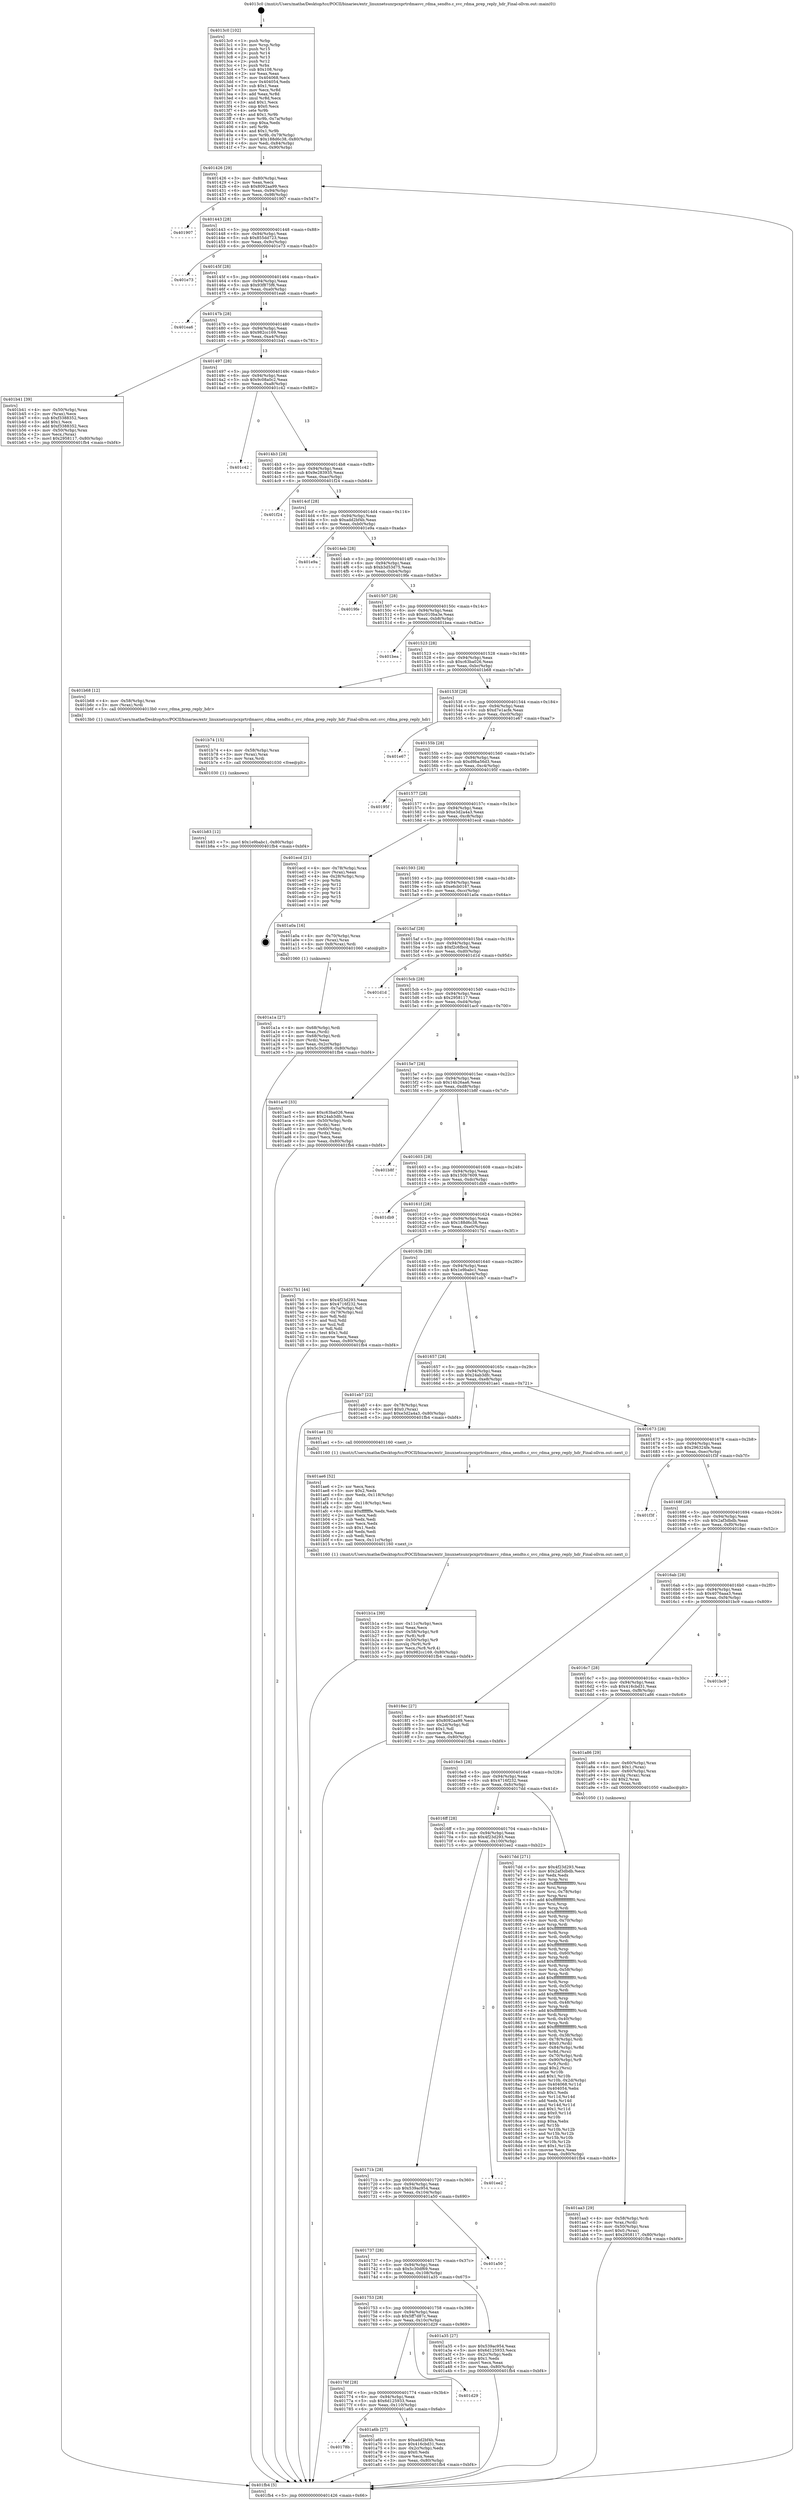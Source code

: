 digraph "0x4013c0" {
  label = "0x4013c0 (/mnt/c/Users/mathe/Desktop/tcc/POCII/binaries/extr_linuxnetsunrpcxprtrdmasvc_rdma_sendto.c_svc_rdma_prep_reply_hdr_Final-ollvm.out::main(0))"
  labelloc = "t"
  node[shape=record]

  Entry [label="",width=0.3,height=0.3,shape=circle,fillcolor=black,style=filled]
  "0x401426" [label="{
     0x401426 [29]\l
     | [instrs]\l
     &nbsp;&nbsp;0x401426 \<+3\>: mov -0x80(%rbp),%eax\l
     &nbsp;&nbsp;0x401429 \<+2\>: mov %eax,%ecx\l
     &nbsp;&nbsp;0x40142b \<+6\>: sub $0x8092aa99,%ecx\l
     &nbsp;&nbsp;0x401431 \<+6\>: mov %eax,-0x94(%rbp)\l
     &nbsp;&nbsp;0x401437 \<+6\>: mov %ecx,-0x98(%rbp)\l
     &nbsp;&nbsp;0x40143d \<+6\>: je 0000000000401907 \<main+0x547\>\l
  }"]
  "0x401907" [label="{
     0x401907\l
  }", style=dashed]
  "0x401443" [label="{
     0x401443 [28]\l
     | [instrs]\l
     &nbsp;&nbsp;0x401443 \<+5\>: jmp 0000000000401448 \<main+0x88\>\l
     &nbsp;&nbsp;0x401448 \<+6\>: mov -0x94(%rbp),%eax\l
     &nbsp;&nbsp;0x40144e \<+5\>: sub $0x855dd723,%eax\l
     &nbsp;&nbsp;0x401453 \<+6\>: mov %eax,-0x9c(%rbp)\l
     &nbsp;&nbsp;0x401459 \<+6\>: je 0000000000401e73 \<main+0xab3\>\l
  }"]
  Exit [label="",width=0.3,height=0.3,shape=circle,fillcolor=black,style=filled,peripheries=2]
  "0x401e73" [label="{
     0x401e73\l
  }", style=dashed]
  "0x40145f" [label="{
     0x40145f [28]\l
     | [instrs]\l
     &nbsp;&nbsp;0x40145f \<+5\>: jmp 0000000000401464 \<main+0xa4\>\l
     &nbsp;&nbsp;0x401464 \<+6\>: mov -0x94(%rbp),%eax\l
     &nbsp;&nbsp;0x40146a \<+5\>: sub $0x93f875f6,%eax\l
     &nbsp;&nbsp;0x40146f \<+6\>: mov %eax,-0xa0(%rbp)\l
     &nbsp;&nbsp;0x401475 \<+6\>: je 0000000000401ea6 \<main+0xae6\>\l
  }"]
  "0x401b83" [label="{
     0x401b83 [12]\l
     | [instrs]\l
     &nbsp;&nbsp;0x401b83 \<+7\>: movl $0x1e9babc1,-0x80(%rbp)\l
     &nbsp;&nbsp;0x401b8a \<+5\>: jmp 0000000000401fb4 \<main+0xbf4\>\l
  }"]
  "0x401ea6" [label="{
     0x401ea6\l
  }", style=dashed]
  "0x40147b" [label="{
     0x40147b [28]\l
     | [instrs]\l
     &nbsp;&nbsp;0x40147b \<+5\>: jmp 0000000000401480 \<main+0xc0\>\l
     &nbsp;&nbsp;0x401480 \<+6\>: mov -0x94(%rbp),%eax\l
     &nbsp;&nbsp;0x401486 \<+5\>: sub $0x982cc169,%eax\l
     &nbsp;&nbsp;0x40148b \<+6\>: mov %eax,-0xa4(%rbp)\l
     &nbsp;&nbsp;0x401491 \<+6\>: je 0000000000401b41 \<main+0x781\>\l
  }"]
  "0x401b74" [label="{
     0x401b74 [15]\l
     | [instrs]\l
     &nbsp;&nbsp;0x401b74 \<+4\>: mov -0x58(%rbp),%rax\l
     &nbsp;&nbsp;0x401b78 \<+3\>: mov (%rax),%rax\l
     &nbsp;&nbsp;0x401b7b \<+3\>: mov %rax,%rdi\l
     &nbsp;&nbsp;0x401b7e \<+5\>: call 0000000000401030 \<free@plt\>\l
     | [calls]\l
     &nbsp;&nbsp;0x401030 \{1\} (unknown)\l
  }"]
  "0x401b41" [label="{
     0x401b41 [39]\l
     | [instrs]\l
     &nbsp;&nbsp;0x401b41 \<+4\>: mov -0x50(%rbp),%rax\l
     &nbsp;&nbsp;0x401b45 \<+2\>: mov (%rax),%ecx\l
     &nbsp;&nbsp;0x401b47 \<+6\>: sub $0xf3388352,%ecx\l
     &nbsp;&nbsp;0x401b4d \<+3\>: add $0x1,%ecx\l
     &nbsp;&nbsp;0x401b50 \<+6\>: add $0xf3388352,%ecx\l
     &nbsp;&nbsp;0x401b56 \<+4\>: mov -0x50(%rbp),%rax\l
     &nbsp;&nbsp;0x401b5a \<+2\>: mov %ecx,(%rax)\l
     &nbsp;&nbsp;0x401b5c \<+7\>: movl $0x2958117,-0x80(%rbp)\l
     &nbsp;&nbsp;0x401b63 \<+5\>: jmp 0000000000401fb4 \<main+0xbf4\>\l
  }"]
  "0x401497" [label="{
     0x401497 [28]\l
     | [instrs]\l
     &nbsp;&nbsp;0x401497 \<+5\>: jmp 000000000040149c \<main+0xdc\>\l
     &nbsp;&nbsp;0x40149c \<+6\>: mov -0x94(%rbp),%eax\l
     &nbsp;&nbsp;0x4014a2 \<+5\>: sub $0x9c08a0c2,%eax\l
     &nbsp;&nbsp;0x4014a7 \<+6\>: mov %eax,-0xa8(%rbp)\l
     &nbsp;&nbsp;0x4014ad \<+6\>: je 0000000000401c42 \<main+0x882\>\l
  }"]
  "0x401b1a" [label="{
     0x401b1a [39]\l
     | [instrs]\l
     &nbsp;&nbsp;0x401b1a \<+6\>: mov -0x11c(%rbp),%ecx\l
     &nbsp;&nbsp;0x401b20 \<+3\>: imul %eax,%ecx\l
     &nbsp;&nbsp;0x401b23 \<+4\>: mov -0x58(%rbp),%r8\l
     &nbsp;&nbsp;0x401b27 \<+3\>: mov (%r8),%r8\l
     &nbsp;&nbsp;0x401b2a \<+4\>: mov -0x50(%rbp),%r9\l
     &nbsp;&nbsp;0x401b2e \<+3\>: movslq (%r9),%r9\l
     &nbsp;&nbsp;0x401b31 \<+4\>: mov %ecx,(%r8,%r9,4)\l
     &nbsp;&nbsp;0x401b35 \<+7\>: movl $0x982cc169,-0x80(%rbp)\l
     &nbsp;&nbsp;0x401b3c \<+5\>: jmp 0000000000401fb4 \<main+0xbf4\>\l
  }"]
  "0x401c42" [label="{
     0x401c42\l
  }", style=dashed]
  "0x4014b3" [label="{
     0x4014b3 [28]\l
     | [instrs]\l
     &nbsp;&nbsp;0x4014b3 \<+5\>: jmp 00000000004014b8 \<main+0xf8\>\l
     &nbsp;&nbsp;0x4014b8 \<+6\>: mov -0x94(%rbp),%eax\l
     &nbsp;&nbsp;0x4014be \<+5\>: sub $0x9e283935,%eax\l
     &nbsp;&nbsp;0x4014c3 \<+6\>: mov %eax,-0xac(%rbp)\l
     &nbsp;&nbsp;0x4014c9 \<+6\>: je 0000000000401f24 \<main+0xb64\>\l
  }"]
  "0x401ae6" [label="{
     0x401ae6 [52]\l
     | [instrs]\l
     &nbsp;&nbsp;0x401ae6 \<+2\>: xor %ecx,%ecx\l
     &nbsp;&nbsp;0x401ae8 \<+5\>: mov $0x2,%edx\l
     &nbsp;&nbsp;0x401aed \<+6\>: mov %edx,-0x118(%rbp)\l
     &nbsp;&nbsp;0x401af3 \<+1\>: cltd\l
     &nbsp;&nbsp;0x401af4 \<+6\>: mov -0x118(%rbp),%esi\l
     &nbsp;&nbsp;0x401afa \<+2\>: idiv %esi\l
     &nbsp;&nbsp;0x401afc \<+6\>: imul $0xfffffffe,%edx,%edx\l
     &nbsp;&nbsp;0x401b02 \<+2\>: mov %ecx,%edi\l
     &nbsp;&nbsp;0x401b04 \<+2\>: sub %edx,%edi\l
     &nbsp;&nbsp;0x401b06 \<+2\>: mov %ecx,%edx\l
     &nbsp;&nbsp;0x401b08 \<+3\>: sub $0x1,%edx\l
     &nbsp;&nbsp;0x401b0b \<+2\>: add %edx,%edi\l
     &nbsp;&nbsp;0x401b0d \<+2\>: sub %edi,%ecx\l
     &nbsp;&nbsp;0x401b0f \<+6\>: mov %ecx,-0x11c(%rbp)\l
     &nbsp;&nbsp;0x401b15 \<+5\>: call 0000000000401160 \<next_i\>\l
     | [calls]\l
     &nbsp;&nbsp;0x401160 \{1\} (/mnt/c/Users/mathe/Desktop/tcc/POCII/binaries/extr_linuxnetsunrpcxprtrdmasvc_rdma_sendto.c_svc_rdma_prep_reply_hdr_Final-ollvm.out::next_i)\l
  }"]
  "0x401f24" [label="{
     0x401f24\l
  }", style=dashed]
  "0x4014cf" [label="{
     0x4014cf [28]\l
     | [instrs]\l
     &nbsp;&nbsp;0x4014cf \<+5\>: jmp 00000000004014d4 \<main+0x114\>\l
     &nbsp;&nbsp;0x4014d4 \<+6\>: mov -0x94(%rbp),%eax\l
     &nbsp;&nbsp;0x4014da \<+5\>: sub $0xadd2bf4b,%eax\l
     &nbsp;&nbsp;0x4014df \<+6\>: mov %eax,-0xb0(%rbp)\l
     &nbsp;&nbsp;0x4014e5 \<+6\>: je 0000000000401e9a \<main+0xada\>\l
  }"]
  "0x401aa3" [label="{
     0x401aa3 [29]\l
     | [instrs]\l
     &nbsp;&nbsp;0x401aa3 \<+4\>: mov -0x58(%rbp),%rdi\l
     &nbsp;&nbsp;0x401aa7 \<+3\>: mov %rax,(%rdi)\l
     &nbsp;&nbsp;0x401aaa \<+4\>: mov -0x50(%rbp),%rax\l
     &nbsp;&nbsp;0x401aae \<+6\>: movl $0x0,(%rax)\l
     &nbsp;&nbsp;0x401ab4 \<+7\>: movl $0x2958117,-0x80(%rbp)\l
     &nbsp;&nbsp;0x401abb \<+5\>: jmp 0000000000401fb4 \<main+0xbf4\>\l
  }"]
  "0x401e9a" [label="{
     0x401e9a\l
  }", style=dashed]
  "0x4014eb" [label="{
     0x4014eb [28]\l
     | [instrs]\l
     &nbsp;&nbsp;0x4014eb \<+5\>: jmp 00000000004014f0 \<main+0x130\>\l
     &nbsp;&nbsp;0x4014f0 \<+6\>: mov -0x94(%rbp),%eax\l
     &nbsp;&nbsp;0x4014f6 \<+5\>: sub $0xb3d53d75,%eax\l
     &nbsp;&nbsp;0x4014fb \<+6\>: mov %eax,-0xb4(%rbp)\l
     &nbsp;&nbsp;0x401501 \<+6\>: je 00000000004019fe \<main+0x63e\>\l
  }"]
  "0x40178b" [label="{
     0x40178b\l
  }", style=dashed]
  "0x4019fe" [label="{
     0x4019fe\l
  }", style=dashed]
  "0x401507" [label="{
     0x401507 [28]\l
     | [instrs]\l
     &nbsp;&nbsp;0x401507 \<+5\>: jmp 000000000040150c \<main+0x14c\>\l
     &nbsp;&nbsp;0x40150c \<+6\>: mov -0x94(%rbp),%eax\l
     &nbsp;&nbsp;0x401512 \<+5\>: sub $0xc010ba3e,%eax\l
     &nbsp;&nbsp;0x401517 \<+6\>: mov %eax,-0xb8(%rbp)\l
     &nbsp;&nbsp;0x40151d \<+6\>: je 0000000000401bea \<main+0x82a\>\l
  }"]
  "0x401a6b" [label="{
     0x401a6b [27]\l
     | [instrs]\l
     &nbsp;&nbsp;0x401a6b \<+5\>: mov $0xadd2bf4b,%eax\l
     &nbsp;&nbsp;0x401a70 \<+5\>: mov $0x416cbd31,%ecx\l
     &nbsp;&nbsp;0x401a75 \<+3\>: mov -0x2c(%rbp),%edx\l
     &nbsp;&nbsp;0x401a78 \<+3\>: cmp $0x0,%edx\l
     &nbsp;&nbsp;0x401a7b \<+3\>: cmove %ecx,%eax\l
     &nbsp;&nbsp;0x401a7e \<+3\>: mov %eax,-0x80(%rbp)\l
     &nbsp;&nbsp;0x401a81 \<+5\>: jmp 0000000000401fb4 \<main+0xbf4\>\l
  }"]
  "0x401bea" [label="{
     0x401bea\l
  }", style=dashed]
  "0x401523" [label="{
     0x401523 [28]\l
     | [instrs]\l
     &nbsp;&nbsp;0x401523 \<+5\>: jmp 0000000000401528 \<main+0x168\>\l
     &nbsp;&nbsp;0x401528 \<+6\>: mov -0x94(%rbp),%eax\l
     &nbsp;&nbsp;0x40152e \<+5\>: sub $0xc63ba026,%eax\l
     &nbsp;&nbsp;0x401533 \<+6\>: mov %eax,-0xbc(%rbp)\l
     &nbsp;&nbsp;0x401539 \<+6\>: je 0000000000401b68 \<main+0x7a8\>\l
  }"]
  "0x40176f" [label="{
     0x40176f [28]\l
     | [instrs]\l
     &nbsp;&nbsp;0x40176f \<+5\>: jmp 0000000000401774 \<main+0x3b4\>\l
     &nbsp;&nbsp;0x401774 \<+6\>: mov -0x94(%rbp),%eax\l
     &nbsp;&nbsp;0x40177a \<+5\>: sub $0x6d125933,%eax\l
     &nbsp;&nbsp;0x40177f \<+6\>: mov %eax,-0x110(%rbp)\l
     &nbsp;&nbsp;0x401785 \<+6\>: je 0000000000401a6b \<main+0x6ab\>\l
  }"]
  "0x401b68" [label="{
     0x401b68 [12]\l
     | [instrs]\l
     &nbsp;&nbsp;0x401b68 \<+4\>: mov -0x58(%rbp),%rax\l
     &nbsp;&nbsp;0x401b6c \<+3\>: mov (%rax),%rdi\l
     &nbsp;&nbsp;0x401b6f \<+5\>: call 00000000004013b0 \<svc_rdma_prep_reply_hdr\>\l
     | [calls]\l
     &nbsp;&nbsp;0x4013b0 \{1\} (/mnt/c/Users/mathe/Desktop/tcc/POCII/binaries/extr_linuxnetsunrpcxprtrdmasvc_rdma_sendto.c_svc_rdma_prep_reply_hdr_Final-ollvm.out::svc_rdma_prep_reply_hdr)\l
  }"]
  "0x40153f" [label="{
     0x40153f [28]\l
     | [instrs]\l
     &nbsp;&nbsp;0x40153f \<+5\>: jmp 0000000000401544 \<main+0x184\>\l
     &nbsp;&nbsp;0x401544 \<+6\>: mov -0x94(%rbp),%eax\l
     &nbsp;&nbsp;0x40154a \<+5\>: sub $0xd7e1acfe,%eax\l
     &nbsp;&nbsp;0x40154f \<+6\>: mov %eax,-0xc0(%rbp)\l
     &nbsp;&nbsp;0x401555 \<+6\>: je 0000000000401e67 \<main+0xaa7\>\l
  }"]
  "0x401d29" [label="{
     0x401d29\l
  }", style=dashed]
  "0x401e67" [label="{
     0x401e67\l
  }", style=dashed]
  "0x40155b" [label="{
     0x40155b [28]\l
     | [instrs]\l
     &nbsp;&nbsp;0x40155b \<+5\>: jmp 0000000000401560 \<main+0x1a0\>\l
     &nbsp;&nbsp;0x401560 \<+6\>: mov -0x94(%rbp),%eax\l
     &nbsp;&nbsp;0x401566 \<+5\>: sub $0xd9ba56d3,%eax\l
     &nbsp;&nbsp;0x40156b \<+6\>: mov %eax,-0xc4(%rbp)\l
     &nbsp;&nbsp;0x401571 \<+6\>: je 000000000040195f \<main+0x59f\>\l
  }"]
  "0x401753" [label="{
     0x401753 [28]\l
     | [instrs]\l
     &nbsp;&nbsp;0x401753 \<+5\>: jmp 0000000000401758 \<main+0x398\>\l
     &nbsp;&nbsp;0x401758 \<+6\>: mov -0x94(%rbp),%eax\l
     &nbsp;&nbsp;0x40175e \<+5\>: sub $0x5ff7d87c,%eax\l
     &nbsp;&nbsp;0x401763 \<+6\>: mov %eax,-0x10c(%rbp)\l
     &nbsp;&nbsp;0x401769 \<+6\>: je 0000000000401d29 \<main+0x969\>\l
  }"]
  "0x40195f" [label="{
     0x40195f\l
  }", style=dashed]
  "0x401577" [label="{
     0x401577 [28]\l
     | [instrs]\l
     &nbsp;&nbsp;0x401577 \<+5\>: jmp 000000000040157c \<main+0x1bc\>\l
     &nbsp;&nbsp;0x40157c \<+6\>: mov -0x94(%rbp),%eax\l
     &nbsp;&nbsp;0x401582 \<+5\>: sub $0xe3d2a4a3,%eax\l
     &nbsp;&nbsp;0x401587 \<+6\>: mov %eax,-0xc8(%rbp)\l
     &nbsp;&nbsp;0x40158d \<+6\>: je 0000000000401ecd \<main+0xb0d\>\l
  }"]
  "0x401a35" [label="{
     0x401a35 [27]\l
     | [instrs]\l
     &nbsp;&nbsp;0x401a35 \<+5\>: mov $0x539ac954,%eax\l
     &nbsp;&nbsp;0x401a3a \<+5\>: mov $0x6d125933,%ecx\l
     &nbsp;&nbsp;0x401a3f \<+3\>: mov -0x2c(%rbp),%edx\l
     &nbsp;&nbsp;0x401a42 \<+3\>: cmp $0x1,%edx\l
     &nbsp;&nbsp;0x401a45 \<+3\>: cmovl %ecx,%eax\l
     &nbsp;&nbsp;0x401a48 \<+3\>: mov %eax,-0x80(%rbp)\l
     &nbsp;&nbsp;0x401a4b \<+5\>: jmp 0000000000401fb4 \<main+0xbf4\>\l
  }"]
  "0x401ecd" [label="{
     0x401ecd [21]\l
     | [instrs]\l
     &nbsp;&nbsp;0x401ecd \<+4\>: mov -0x78(%rbp),%rax\l
     &nbsp;&nbsp;0x401ed1 \<+2\>: mov (%rax),%eax\l
     &nbsp;&nbsp;0x401ed3 \<+4\>: lea -0x28(%rbp),%rsp\l
     &nbsp;&nbsp;0x401ed7 \<+1\>: pop %rbx\l
     &nbsp;&nbsp;0x401ed8 \<+2\>: pop %r12\l
     &nbsp;&nbsp;0x401eda \<+2\>: pop %r13\l
     &nbsp;&nbsp;0x401edc \<+2\>: pop %r14\l
     &nbsp;&nbsp;0x401ede \<+2\>: pop %r15\l
     &nbsp;&nbsp;0x401ee0 \<+1\>: pop %rbp\l
     &nbsp;&nbsp;0x401ee1 \<+1\>: ret\l
  }"]
  "0x401593" [label="{
     0x401593 [28]\l
     | [instrs]\l
     &nbsp;&nbsp;0x401593 \<+5\>: jmp 0000000000401598 \<main+0x1d8\>\l
     &nbsp;&nbsp;0x401598 \<+6\>: mov -0x94(%rbp),%eax\l
     &nbsp;&nbsp;0x40159e \<+5\>: sub $0xe6cb0167,%eax\l
     &nbsp;&nbsp;0x4015a3 \<+6\>: mov %eax,-0xcc(%rbp)\l
     &nbsp;&nbsp;0x4015a9 \<+6\>: je 0000000000401a0a \<main+0x64a\>\l
  }"]
  "0x401737" [label="{
     0x401737 [28]\l
     | [instrs]\l
     &nbsp;&nbsp;0x401737 \<+5\>: jmp 000000000040173c \<main+0x37c\>\l
     &nbsp;&nbsp;0x40173c \<+6\>: mov -0x94(%rbp),%eax\l
     &nbsp;&nbsp;0x401742 \<+5\>: sub $0x5c30df69,%eax\l
     &nbsp;&nbsp;0x401747 \<+6\>: mov %eax,-0x108(%rbp)\l
     &nbsp;&nbsp;0x40174d \<+6\>: je 0000000000401a35 \<main+0x675\>\l
  }"]
  "0x401a0a" [label="{
     0x401a0a [16]\l
     | [instrs]\l
     &nbsp;&nbsp;0x401a0a \<+4\>: mov -0x70(%rbp),%rax\l
     &nbsp;&nbsp;0x401a0e \<+3\>: mov (%rax),%rax\l
     &nbsp;&nbsp;0x401a11 \<+4\>: mov 0x8(%rax),%rdi\l
     &nbsp;&nbsp;0x401a15 \<+5\>: call 0000000000401060 \<atoi@plt\>\l
     | [calls]\l
     &nbsp;&nbsp;0x401060 \{1\} (unknown)\l
  }"]
  "0x4015af" [label="{
     0x4015af [28]\l
     | [instrs]\l
     &nbsp;&nbsp;0x4015af \<+5\>: jmp 00000000004015b4 \<main+0x1f4\>\l
     &nbsp;&nbsp;0x4015b4 \<+6\>: mov -0x94(%rbp),%eax\l
     &nbsp;&nbsp;0x4015ba \<+5\>: sub $0xf2c6fbcd,%eax\l
     &nbsp;&nbsp;0x4015bf \<+6\>: mov %eax,-0xd0(%rbp)\l
     &nbsp;&nbsp;0x4015c5 \<+6\>: je 0000000000401d1d \<main+0x95d\>\l
  }"]
  "0x401a50" [label="{
     0x401a50\l
  }", style=dashed]
  "0x401d1d" [label="{
     0x401d1d\l
  }", style=dashed]
  "0x4015cb" [label="{
     0x4015cb [28]\l
     | [instrs]\l
     &nbsp;&nbsp;0x4015cb \<+5\>: jmp 00000000004015d0 \<main+0x210\>\l
     &nbsp;&nbsp;0x4015d0 \<+6\>: mov -0x94(%rbp),%eax\l
     &nbsp;&nbsp;0x4015d6 \<+5\>: sub $0x2958117,%eax\l
     &nbsp;&nbsp;0x4015db \<+6\>: mov %eax,-0xd4(%rbp)\l
     &nbsp;&nbsp;0x4015e1 \<+6\>: je 0000000000401ac0 \<main+0x700\>\l
  }"]
  "0x40171b" [label="{
     0x40171b [28]\l
     | [instrs]\l
     &nbsp;&nbsp;0x40171b \<+5\>: jmp 0000000000401720 \<main+0x360\>\l
     &nbsp;&nbsp;0x401720 \<+6\>: mov -0x94(%rbp),%eax\l
     &nbsp;&nbsp;0x401726 \<+5\>: sub $0x539ac954,%eax\l
     &nbsp;&nbsp;0x40172b \<+6\>: mov %eax,-0x104(%rbp)\l
     &nbsp;&nbsp;0x401731 \<+6\>: je 0000000000401a50 \<main+0x690\>\l
  }"]
  "0x401ac0" [label="{
     0x401ac0 [33]\l
     | [instrs]\l
     &nbsp;&nbsp;0x401ac0 \<+5\>: mov $0xc63ba026,%eax\l
     &nbsp;&nbsp;0x401ac5 \<+5\>: mov $0x24ab3dfc,%ecx\l
     &nbsp;&nbsp;0x401aca \<+4\>: mov -0x50(%rbp),%rdx\l
     &nbsp;&nbsp;0x401ace \<+2\>: mov (%rdx),%esi\l
     &nbsp;&nbsp;0x401ad0 \<+4\>: mov -0x60(%rbp),%rdx\l
     &nbsp;&nbsp;0x401ad4 \<+2\>: cmp (%rdx),%esi\l
     &nbsp;&nbsp;0x401ad6 \<+3\>: cmovl %ecx,%eax\l
     &nbsp;&nbsp;0x401ad9 \<+3\>: mov %eax,-0x80(%rbp)\l
     &nbsp;&nbsp;0x401adc \<+5\>: jmp 0000000000401fb4 \<main+0xbf4\>\l
  }"]
  "0x4015e7" [label="{
     0x4015e7 [28]\l
     | [instrs]\l
     &nbsp;&nbsp;0x4015e7 \<+5\>: jmp 00000000004015ec \<main+0x22c\>\l
     &nbsp;&nbsp;0x4015ec \<+6\>: mov -0x94(%rbp),%eax\l
     &nbsp;&nbsp;0x4015f2 \<+5\>: sub $0x14b26aa6,%eax\l
     &nbsp;&nbsp;0x4015f7 \<+6\>: mov %eax,-0xd8(%rbp)\l
     &nbsp;&nbsp;0x4015fd \<+6\>: je 0000000000401b8f \<main+0x7cf\>\l
  }"]
  "0x401ee2" [label="{
     0x401ee2\l
  }", style=dashed]
  "0x401b8f" [label="{
     0x401b8f\l
  }", style=dashed]
  "0x401603" [label="{
     0x401603 [28]\l
     | [instrs]\l
     &nbsp;&nbsp;0x401603 \<+5\>: jmp 0000000000401608 \<main+0x248\>\l
     &nbsp;&nbsp;0x401608 \<+6\>: mov -0x94(%rbp),%eax\l
     &nbsp;&nbsp;0x40160e \<+5\>: sub $0x150b7609,%eax\l
     &nbsp;&nbsp;0x401613 \<+6\>: mov %eax,-0xdc(%rbp)\l
     &nbsp;&nbsp;0x401619 \<+6\>: je 0000000000401db9 \<main+0x9f9\>\l
  }"]
  "0x401a1a" [label="{
     0x401a1a [27]\l
     | [instrs]\l
     &nbsp;&nbsp;0x401a1a \<+4\>: mov -0x68(%rbp),%rdi\l
     &nbsp;&nbsp;0x401a1e \<+2\>: mov %eax,(%rdi)\l
     &nbsp;&nbsp;0x401a20 \<+4\>: mov -0x68(%rbp),%rdi\l
     &nbsp;&nbsp;0x401a24 \<+2\>: mov (%rdi),%eax\l
     &nbsp;&nbsp;0x401a26 \<+3\>: mov %eax,-0x2c(%rbp)\l
     &nbsp;&nbsp;0x401a29 \<+7\>: movl $0x5c30df69,-0x80(%rbp)\l
     &nbsp;&nbsp;0x401a30 \<+5\>: jmp 0000000000401fb4 \<main+0xbf4\>\l
  }"]
  "0x401db9" [label="{
     0x401db9\l
  }", style=dashed]
  "0x40161f" [label="{
     0x40161f [28]\l
     | [instrs]\l
     &nbsp;&nbsp;0x40161f \<+5\>: jmp 0000000000401624 \<main+0x264\>\l
     &nbsp;&nbsp;0x401624 \<+6\>: mov -0x94(%rbp),%eax\l
     &nbsp;&nbsp;0x40162a \<+5\>: sub $0x188d6c38,%eax\l
     &nbsp;&nbsp;0x40162f \<+6\>: mov %eax,-0xe0(%rbp)\l
     &nbsp;&nbsp;0x401635 \<+6\>: je 00000000004017b1 \<main+0x3f1\>\l
  }"]
  "0x4016ff" [label="{
     0x4016ff [28]\l
     | [instrs]\l
     &nbsp;&nbsp;0x4016ff \<+5\>: jmp 0000000000401704 \<main+0x344\>\l
     &nbsp;&nbsp;0x401704 \<+6\>: mov -0x94(%rbp),%eax\l
     &nbsp;&nbsp;0x40170a \<+5\>: sub $0x4f23d293,%eax\l
     &nbsp;&nbsp;0x40170f \<+6\>: mov %eax,-0x100(%rbp)\l
     &nbsp;&nbsp;0x401715 \<+6\>: je 0000000000401ee2 \<main+0xb22\>\l
  }"]
  "0x4017b1" [label="{
     0x4017b1 [44]\l
     | [instrs]\l
     &nbsp;&nbsp;0x4017b1 \<+5\>: mov $0x4f23d293,%eax\l
     &nbsp;&nbsp;0x4017b6 \<+5\>: mov $0x4716f232,%ecx\l
     &nbsp;&nbsp;0x4017bb \<+3\>: mov -0x7a(%rbp),%dl\l
     &nbsp;&nbsp;0x4017be \<+4\>: mov -0x79(%rbp),%sil\l
     &nbsp;&nbsp;0x4017c2 \<+3\>: mov %dl,%dil\l
     &nbsp;&nbsp;0x4017c5 \<+3\>: and %sil,%dil\l
     &nbsp;&nbsp;0x4017c8 \<+3\>: xor %sil,%dl\l
     &nbsp;&nbsp;0x4017cb \<+3\>: or %dl,%dil\l
     &nbsp;&nbsp;0x4017ce \<+4\>: test $0x1,%dil\l
     &nbsp;&nbsp;0x4017d2 \<+3\>: cmovne %ecx,%eax\l
     &nbsp;&nbsp;0x4017d5 \<+3\>: mov %eax,-0x80(%rbp)\l
     &nbsp;&nbsp;0x4017d8 \<+5\>: jmp 0000000000401fb4 \<main+0xbf4\>\l
  }"]
  "0x40163b" [label="{
     0x40163b [28]\l
     | [instrs]\l
     &nbsp;&nbsp;0x40163b \<+5\>: jmp 0000000000401640 \<main+0x280\>\l
     &nbsp;&nbsp;0x401640 \<+6\>: mov -0x94(%rbp),%eax\l
     &nbsp;&nbsp;0x401646 \<+5\>: sub $0x1e9babc1,%eax\l
     &nbsp;&nbsp;0x40164b \<+6\>: mov %eax,-0xe4(%rbp)\l
     &nbsp;&nbsp;0x401651 \<+6\>: je 0000000000401eb7 \<main+0xaf7\>\l
  }"]
  "0x401fb4" [label="{
     0x401fb4 [5]\l
     | [instrs]\l
     &nbsp;&nbsp;0x401fb4 \<+5\>: jmp 0000000000401426 \<main+0x66\>\l
  }"]
  "0x4013c0" [label="{
     0x4013c0 [102]\l
     | [instrs]\l
     &nbsp;&nbsp;0x4013c0 \<+1\>: push %rbp\l
     &nbsp;&nbsp;0x4013c1 \<+3\>: mov %rsp,%rbp\l
     &nbsp;&nbsp;0x4013c4 \<+2\>: push %r15\l
     &nbsp;&nbsp;0x4013c6 \<+2\>: push %r14\l
     &nbsp;&nbsp;0x4013c8 \<+2\>: push %r13\l
     &nbsp;&nbsp;0x4013ca \<+2\>: push %r12\l
     &nbsp;&nbsp;0x4013cc \<+1\>: push %rbx\l
     &nbsp;&nbsp;0x4013cd \<+7\>: sub $0x108,%rsp\l
     &nbsp;&nbsp;0x4013d4 \<+2\>: xor %eax,%eax\l
     &nbsp;&nbsp;0x4013d6 \<+7\>: mov 0x404068,%ecx\l
     &nbsp;&nbsp;0x4013dd \<+7\>: mov 0x404054,%edx\l
     &nbsp;&nbsp;0x4013e4 \<+3\>: sub $0x1,%eax\l
     &nbsp;&nbsp;0x4013e7 \<+3\>: mov %ecx,%r8d\l
     &nbsp;&nbsp;0x4013ea \<+3\>: add %eax,%r8d\l
     &nbsp;&nbsp;0x4013ed \<+4\>: imul %r8d,%ecx\l
     &nbsp;&nbsp;0x4013f1 \<+3\>: and $0x1,%ecx\l
     &nbsp;&nbsp;0x4013f4 \<+3\>: cmp $0x0,%ecx\l
     &nbsp;&nbsp;0x4013f7 \<+4\>: sete %r9b\l
     &nbsp;&nbsp;0x4013fb \<+4\>: and $0x1,%r9b\l
     &nbsp;&nbsp;0x4013ff \<+4\>: mov %r9b,-0x7a(%rbp)\l
     &nbsp;&nbsp;0x401403 \<+3\>: cmp $0xa,%edx\l
     &nbsp;&nbsp;0x401406 \<+4\>: setl %r9b\l
     &nbsp;&nbsp;0x40140a \<+4\>: and $0x1,%r9b\l
     &nbsp;&nbsp;0x40140e \<+4\>: mov %r9b,-0x79(%rbp)\l
     &nbsp;&nbsp;0x401412 \<+7\>: movl $0x188d6c38,-0x80(%rbp)\l
     &nbsp;&nbsp;0x401419 \<+6\>: mov %edi,-0x84(%rbp)\l
     &nbsp;&nbsp;0x40141f \<+7\>: mov %rsi,-0x90(%rbp)\l
  }"]
  "0x4017dd" [label="{
     0x4017dd [271]\l
     | [instrs]\l
     &nbsp;&nbsp;0x4017dd \<+5\>: mov $0x4f23d293,%eax\l
     &nbsp;&nbsp;0x4017e2 \<+5\>: mov $0x2af3dbdb,%ecx\l
     &nbsp;&nbsp;0x4017e7 \<+2\>: xor %edx,%edx\l
     &nbsp;&nbsp;0x4017e9 \<+3\>: mov %rsp,%rsi\l
     &nbsp;&nbsp;0x4017ec \<+4\>: add $0xfffffffffffffff0,%rsi\l
     &nbsp;&nbsp;0x4017f0 \<+3\>: mov %rsi,%rsp\l
     &nbsp;&nbsp;0x4017f3 \<+4\>: mov %rsi,-0x78(%rbp)\l
     &nbsp;&nbsp;0x4017f7 \<+3\>: mov %rsp,%rsi\l
     &nbsp;&nbsp;0x4017fa \<+4\>: add $0xfffffffffffffff0,%rsi\l
     &nbsp;&nbsp;0x4017fe \<+3\>: mov %rsi,%rsp\l
     &nbsp;&nbsp;0x401801 \<+3\>: mov %rsp,%rdi\l
     &nbsp;&nbsp;0x401804 \<+4\>: add $0xfffffffffffffff0,%rdi\l
     &nbsp;&nbsp;0x401808 \<+3\>: mov %rdi,%rsp\l
     &nbsp;&nbsp;0x40180b \<+4\>: mov %rdi,-0x70(%rbp)\l
     &nbsp;&nbsp;0x40180f \<+3\>: mov %rsp,%rdi\l
     &nbsp;&nbsp;0x401812 \<+4\>: add $0xfffffffffffffff0,%rdi\l
     &nbsp;&nbsp;0x401816 \<+3\>: mov %rdi,%rsp\l
     &nbsp;&nbsp;0x401819 \<+4\>: mov %rdi,-0x68(%rbp)\l
     &nbsp;&nbsp;0x40181d \<+3\>: mov %rsp,%rdi\l
     &nbsp;&nbsp;0x401820 \<+4\>: add $0xfffffffffffffff0,%rdi\l
     &nbsp;&nbsp;0x401824 \<+3\>: mov %rdi,%rsp\l
     &nbsp;&nbsp;0x401827 \<+4\>: mov %rdi,-0x60(%rbp)\l
     &nbsp;&nbsp;0x40182b \<+3\>: mov %rsp,%rdi\l
     &nbsp;&nbsp;0x40182e \<+4\>: add $0xfffffffffffffff0,%rdi\l
     &nbsp;&nbsp;0x401832 \<+3\>: mov %rdi,%rsp\l
     &nbsp;&nbsp;0x401835 \<+4\>: mov %rdi,-0x58(%rbp)\l
     &nbsp;&nbsp;0x401839 \<+3\>: mov %rsp,%rdi\l
     &nbsp;&nbsp;0x40183c \<+4\>: add $0xfffffffffffffff0,%rdi\l
     &nbsp;&nbsp;0x401840 \<+3\>: mov %rdi,%rsp\l
     &nbsp;&nbsp;0x401843 \<+4\>: mov %rdi,-0x50(%rbp)\l
     &nbsp;&nbsp;0x401847 \<+3\>: mov %rsp,%rdi\l
     &nbsp;&nbsp;0x40184a \<+4\>: add $0xfffffffffffffff0,%rdi\l
     &nbsp;&nbsp;0x40184e \<+3\>: mov %rdi,%rsp\l
     &nbsp;&nbsp;0x401851 \<+4\>: mov %rdi,-0x48(%rbp)\l
     &nbsp;&nbsp;0x401855 \<+3\>: mov %rsp,%rdi\l
     &nbsp;&nbsp;0x401858 \<+4\>: add $0xfffffffffffffff0,%rdi\l
     &nbsp;&nbsp;0x40185c \<+3\>: mov %rdi,%rsp\l
     &nbsp;&nbsp;0x40185f \<+4\>: mov %rdi,-0x40(%rbp)\l
     &nbsp;&nbsp;0x401863 \<+3\>: mov %rsp,%rdi\l
     &nbsp;&nbsp;0x401866 \<+4\>: add $0xfffffffffffffff0,%rdi\l
     &nbsp;&nbsp;0x40186a \<+3\>: mov %rdi,%rsp\l
     &nbsp;&nbsp;0x40186d \<+4\>: mov %rdi,-0x38(%rbp)\l
     &nbsp;&nbsp;0x401871 \<+4\>: mov -0x78(%rbp),%rdi\l
     &nbsp;&nbsp;0x401875 \<+6\>: movl $0x0,(%rdi)\l
     &nbsp;&nbsp;0x40187b \<+7\>: mov -0x84(%rbp),%r8d\l
     &nbsp;&nbsp;0x401882 \<+3\>: mov %r8d,(%rsi)\l
     &nbsp;&nbsp;0x401885 \<+4\>: mov -0x70(%rbp),%rdi\l
     &nbsp;&nbsp;0x401889 \<+7\>: mov -0x90(%rbp),%r9\l
     &nbsp;&nbsp;0x401890 \<+3\>: mov %r9,(%rdi)\l
     &nbsp;&nbsp;0x401893 \<+3\>: cmpl $0x2,(%rsi)\l
     &nbsp;&nbsp;0x401896 \<+4\>: setne %r10b\l
     &nbsp;&nbsp;0x40189a \<+4\>: and $0x1,%r10b\l
     &nbsp;&nbsp;0x40189e \<+4\>: mov %r10b,-0x2d(%rbp)\l
     &nbsp;&nbsp;0x4018a2 \<+8\>: mov 0x404068,%r11d\l
     &nbsp;&nbsp;0x4018aa \<+7\>: mov 0x404054,%ebx\l
     &nbsp;&nbsp;0x4018b1 \<+3\>: sub $0x1,%edx\l
     &nbsp;&nbsp;0x4018b4 \<+3\>: mov %r11d,%r14d\l
     &nbsp;&nbsp;0x4018b7 \<+3\>: add %edx,%r14d\l
     &nbsp;&nbsp;0x4018ba \<+4\>: imul %r14d,%r11d\l
     &nbsp;&nbsp;0x4018be \<+4\>: and $0x1,%r11d\l
     &nbsp;&nbsp;0x4018c2 \<+4\>: cmp $0x0,%r11d\l
     &nbsp;&nbsp;0x4018c6 \<+4\>: sete %r10b\l
     &nbsp;&nbsp;0x4018ca \<+3\>: cmp $0xa,%ebx\l
     &nbsp;&nbsp;0x4018cd \<+4\>: setl %r15b\l
     &nbsp;&nbsp;0x4018d1 \<+3\>: mov %r10b,%r12b\l
     &nbsp;&nbsp;0x4018d4 \<+3\>: and %r15b,%r12b\l
     &nbsp;&nbsp;0x4018d7 \<+3\>: xor %r15b,%r10b\l
     &nbsp;&nbsp;0x4018da \<+3\>: or %r10b,%r12b\l
     &nbsp;&nbsp;0x4018dd \<+4\>: test $0x1,%r12b\l
     &nbsp;&nbsp;0x4018e1 \<+3\>: cmovne %ecx,%eax\l
     &nbsp;&nbsp;0x4018e4 \<+3\>: mov %eax,-0x80(%rbp)\l
     &nbsp;&nbsp;0x4018e7 \<+5\>: jmp 0000000000401fb4 \<main+0xbf4\>\l
  }"]
  "0x401eb7" [label="{
     0x401eb7 [22]\l
     | [instrs]\l
     &nbsp;&nbsp;0x401eb7 \<+4\>: mov -0x78(%rbp),%rax\l
     &nbsp;&nbsp;0x401ebb \<+6\>: movl $0x0,(%rax)\l
     &nbsp;&nbsp;0x401ec1 \<+7\>: movl $0xe3d2a4a3,-0x80(%rbp)\l
     &nbsp;&nbsp;0x401ec8 \<+5\>: jmp 0000000000401fb4 \<main+0xbf4\>\l
  }"]
  "0x401657" [label="{
     0x401657 [28]\l
     | [instrs]\l
     &nbsp;&nbsp;0x401657 \<+5\>: jmp 000000000040165c \<main+0x29c\>\l
     &nbsp;&nbsp;0x40165c \<+6\>: mov -0x94(%rbp),%eax\l
     &nbsp;&nbsp;0x401662 \<+5\>: sub $0x24ab3dfc,%eax\l
     &nbsp;&nbsp;0x401667 \<+6\>: mov %eax,-0xe8(%rbp)\l
     &nbsp;&nbsp;0x40166d \<+6\>: je 0000000000401ae1 \<main+0x721\>\l
  }"]
  "0x4016e3" [label="{
     0x4016e3 [28]\l
     | [instrs]\l
     &nbsp;&nbsp;0x4016e3 \<+5\>: jmp 00000000004016e8 \<main+0x328\>\l
     &nbsp;&nbsp;0x4016e8 \<+6\>: mov -0x94(%rbp),%eax\l
     &nbsp;&nbsp;0x4016ee \<+5\>: sub $0x4716f232,%eax\l
     &nbsp;&nbsp;0x4016f3 \<+6\>: mov %eax,-0xfc(%rbp)\l
     &nbsp;&nbsp;0x4016f9 \<+6\>: je 00000000004017dd \<main+0x41d\>\l
  }"]
  "0x401ae1" [label="{
     0x401ae1 [5]\l
     | [instrs]\l
     &nbsp;&nbsp;0x401ae1 \<+5\>: call 0000000000401160 \<next_i\>\l
     | [calls]\l
     &nbsp;&nbsp;0x401160 \{1\} (/mnt/c/Users/mathe/Desktop/tcc/POCII/binaries/extr_linuxnetsunrpcxprtrdmasvc_rdma_sendto.c_svc_rdma_prep_reply_hdr_Final-ollvm.out::next_i)\l
  }"]
  "0x401673" [label="{
     0x401673 [28]\l
     | [instrs]\l
     &nbsp;&nbsp;0x401673 \<+5\>: jmp 0000000000401678 \<main+0x2b8\>\l
     &nbsp;&nbsp;0x401678 \<+6\>: mov -0x94(%rbp),%eax\l
     &nbsp;&nbsp;0x40167e \<+5\>: sub $0x296324fe,%eax\l
     &nbsp;&nbsp;0x401683 \<+6\>: mov %eax,-0xec(%rbp)\l
     &nbsp;&nbsp;0x401689 \<+6\>: je 0000000000401f3f \<main+0xb7f\>\l
  }"]
  "0x401a86" [label="{
     0x401a86 [29]\l
     | [instrs]\l
     &nbsp;&nbsp;0x401a86 \<+4\>: mov -0x60(%rbp),%rax\l
     &nbsp;&nbsp;0x401a8a \<+6\>: movl $0x1,(%rax)\l
     &nbsp;&nbsp;0x401a90 \<+4\>: mov -0x60(%rbp),%rax\l
     &nbsp;&nbsp;0x401a94 \<+3\>: movslq (%rax),%rax\l
     &nbsp;&nbsp;0x401a97 \<+4\>: shl $0x2,%rax\l
     &nbsp;&nbsp;0x401a9b \<+3\>: mov %rax,%rdi\l
     &nbsp;&nbsp;0x401a9e \<+5\>: call 0000000000401050 \<malloc@plt\>\l
     | [calls]\l
     &nbsp;&nbsp;0x401050 \{1\} (unknown)\l
  }"]
  "0x401f3f" [label="{
     0x401f3f\l
  }", style=dashed]
  "0x40168f" [label="{
     0x40168f [28]\l
     | [instrs]\l
     &nbsp;&nbsp;0x40168f \<+5\>: jmp 0000000000401694 \<main+0x2d4\>\l
     &nbsp;&nbsp;0x401694 \<+6\>: mov -0x94(%rbp),%eax\l
     &nbsp;&nbsp;0x40169a \<+5\>: sub $0x2af3dbdb,%eax\l
     &nbsp;&nbsp;0x40169f \<+6\>: mov %eax,-0xf0(%rbp)\l
     &nbsp;&nbsp;0x4016a5 \<+6\>: je 00000000004018ec \<main+0x52c\>\l
  }"]
  "0x4016c7" [label="{
     0x4016c7 [28]\l
     | [instrs]\l
     &nbsp;&nbsp;0x4016c7 \<+5\>: jmp 00000000004016cc \<main+0x30c\>\l
     &nbsp;&nbsp;0x4016cc \<+6\>: mov -0x94(%rbp),%eax\l
     &nbsp;&nbsp;0x4016d2 \<+5\>: sub $0x416cbd31,%eax\l
     &nbsp;&nbsp;0x4016d7 \<+6\>: mov %eax,-0xf8(%rbp)\l
     &nbsp;&nbsp;0x4016dd \<+6\>: je 0000000000401a86 \<main+0x6c6\>\l
  }"]
  "0x4018ec" [label="{
     0x4018ec [27]\l
     | [instrs]\l
     &nbsp;&nbsp;0x4018ec \<+5\>: mov $0xe6cb0167,%eax\l
     &nbsp;&nbsp;0x4018f1 \<+5\>: mov $0x8092aa99,%ecx\l
     &nbsp;&nbsp;0x4018f6 \<+3\>: mov -0x2d(%rbp),%dl\l
     &nbsp;&nbsp;0x4018f9 \<+3\>: test $0x1,%dl\l
     &nbsp;&nbsp;0x4018fc \<+3\>: cmovne %ecx,%eax\l
     &nbsp;&nbsp;0x4018ff \<+3\>: mov %eax,-0x80(%rbp)\l
     &nbsp;&nbsp;0x401902 \<+5\>: jmp 0000000000401fb4 \<main+0xbf4\>\l
  }"]
  "0x4016ab" [label="{
     0x4016ab [28]\l
     | [instrs]\l
     &nbsp;&nbsp;0x4016ab \<+5\>: jmp 00000000004016b0 \<main+0x2f0\>\l
     &nbsp;&nbsp;0x4016b0 \<+6\>: mov -0x94(%rbp),%eax\l
     &nbsp;&nbsp;0x4016b6 \<+5\>: sub $0x4076aaa3,%eax\l
     &nbsp;&nbsp;0x4016bb \<+6\>: mov %eax,-0xf4(%rbp)\l
     &nbsp;&nbsp;0x4016c1 \<+6\>: je 0000000000401bc9 \<main+0x809\>\l
  }"]
  "0x401bc9" [label="{
     0x401bc9\l
  }", style=dashed]
  Entry -> "0x4013c0" [label=" 1"]
  "0x401426" -> "0x401907" [label=" 0"]
  "0x401426" -> "0x401443" [label=" 14"]
  "0x401ecd" -> Exit [label=" 1"]
  "0x401443" -> "0x401e73" [label=" 0"]
  "0x401443" -> "0x40145f" [label=" 14"]
  "0x401eb7" -> "0x401fb4" [label=" 1"]
  "0x40145f" -> "0x401ea6" [label=" 0"]
  "0x40145f" -> "0x40147b" [label=" 14"]
  "0x401b83" -> "0x401fb4" [label=" 1"]
  "0x40147b" -> "0x401b41" [label=" 1"]
  "0x40147b" -> "0x401497" [label=" 13"]
  "0x401b74" -> "0x401b83" [label=" 1"]
  "0x401497" -> "0x401c42" [label=" 0"]
  "0x401497" -> "0x4014b3" [label=" 13"]
  "0x401b68" -> "0x401b74" [label=" 1"]
  "0x4014b3" -> "0x401f24" [label=" 0"]
  "0x4014b3" -> "0x4014cf" [label=" 13"]
  "0x401b41" -> "0x401fb4" [label=" 1"]
  "0x4014cf" -> "0x401e9a" [label=" 0"]
  "0x4014cf" -> "0x4014eb" [label=" 13"]
  "0x401b1a" -> "0x401fb4" [label=" 1"]
  "0x4014eb" -> "0x4019fe" [label=" 0"]
  "0x4014eb" -> "0x401507" [label=" 13"]
  "0x401ae6" -> "0x401b1a" [label=" 1"]
  "0x401507" -> "0x401bea" [label=" 0"]
  "0x401507" -> "0x401523" [label=" 13"]
  "0x401ae1" -> "0x401ae6" [label=" 1"]
  "0x401523" -> "0x401b68" [label=" 1"]
  "0x401523" -> "0x40153f" [label=" 12"]
  "0x401aa3" -> "0x401fb4" [label=" 1"]
  "0x40153f" -> "0x401e67" [label=" 0"]
  "0x40153f" -> "0x40155b" [label=" 12"]
  "0x401a86" -> "0x401aa3" [label=" 1"]
  "0x40155b" -> "0x40195f" [label=" 0"]
  "0x40155b" -> "0x401577" [label=" 12"]
  "0x40176f" -> "0x40178b" [label=" 0"]
  "0x401577" -> "0x401ecd" [label=" 1"]
  "0x401577" -> "0x401593" [label=" 11"]
  "0x40176f" -> "0x401a6b" [label=" 1"]
  "0x401593" -> "0x401a0a" [label=" 1"]
  "0x401593" -> "0x4015af" [label=" 10"]
  "0x401753" -> "0x40176f" [label=" 1"]
  "0x4015af" -> "0x401d1d" [label=" 0"]
  "0x4015af" -> "0x4015cb" [label=" 10"]
  "0x401753" -> "0x401d29" [label=" 0"]
  "0x4015cb" -> "0x401ac0" [label=" 2"]
  "0x4015cb" -> "0x4015e7" [label=" 8"]
  "0x401a35" -> "0x401fb4" [label=" 1"]
  "0x4015e7" -> "0x401b8f" [label=" 0"]
  "0x4015e7" -> "0x401603" [label=" 8"]
  "0x401737" -> "0x401753" [label=" 1"]
  "0x401603" -> "0x401db9" [label=" 0"]
  "0x401603" -> "0x40161f" [label=" 8"]
  "0x401ac0" -> "0x401fb4" [label=" 2"]
  "0x40161f" -> "0x4017b1" [label=" 1"]
  "0x40161f" -> "0x40163b" [label=" 7"]
  "0x4017b1" -> "0x401fb4" [label=" 1"]
  "0x4013c0" -> "0x401426" [label=" 1"]
  "0x401fb4" -> "0x401426" [label=" 13"]
  "0x40171b" -> "0x401a50" [label=" 0"]
  "0x40163b" -> "0x401eb7" [label=" 1"]
  "0x40163b" -> "0x401657" [label=" 6"]
  "0x401a6b" -> "0x401fb4" [label=" 1"]
  "0x401657" -> "0x401ae1" [label=" 1"]
  "0x401657" -> "0x401673" [label=" 5"]
  "0x4016ff" -> "0x401ee2" [label=" 0"]
  "0x401673" -> "0x401f3f" [label=" 0"]
  "0x401673" -> "0x40168f" [label=" 5"]
  "0x401737" -> "0x401a35" [label=" 1"]
  "0x40168f" -> "0x4018ec" [label=" 1"]
  "0x40168f" -> "0x4016ab" [label=" 4"]
  "0x401a0a" -> "0x401a1a" [label=" 1"]
  "0x4016ab" -> "0x401bc9" [label=" 0"]
  "0x4016ab" -> "0x4016c7" [label=" 4"]
  "0x401a1a" -> "0x401fb4" [label=" 1"]
  "0x4016c7" -> "0x401a86" [label=" 1"]
  "0x4016c7" -> "0x4016e3" [label=" 3"]
  "0x4016ff" -> "0x40171b" [label=" 2"]
  "0x4016e3" -> "0x4017dd" [label=" 1"]
  "0x4016e3" -> "0x4016ff" [label=" 2"]
  "0x40171b" -> "0x401737" [label=" 2"]
  "0x4017dd" -> "0x401fb4" [label=" 1"]
  "0x4018ec" -> "0x401fb4" [label=" 1"]
}
